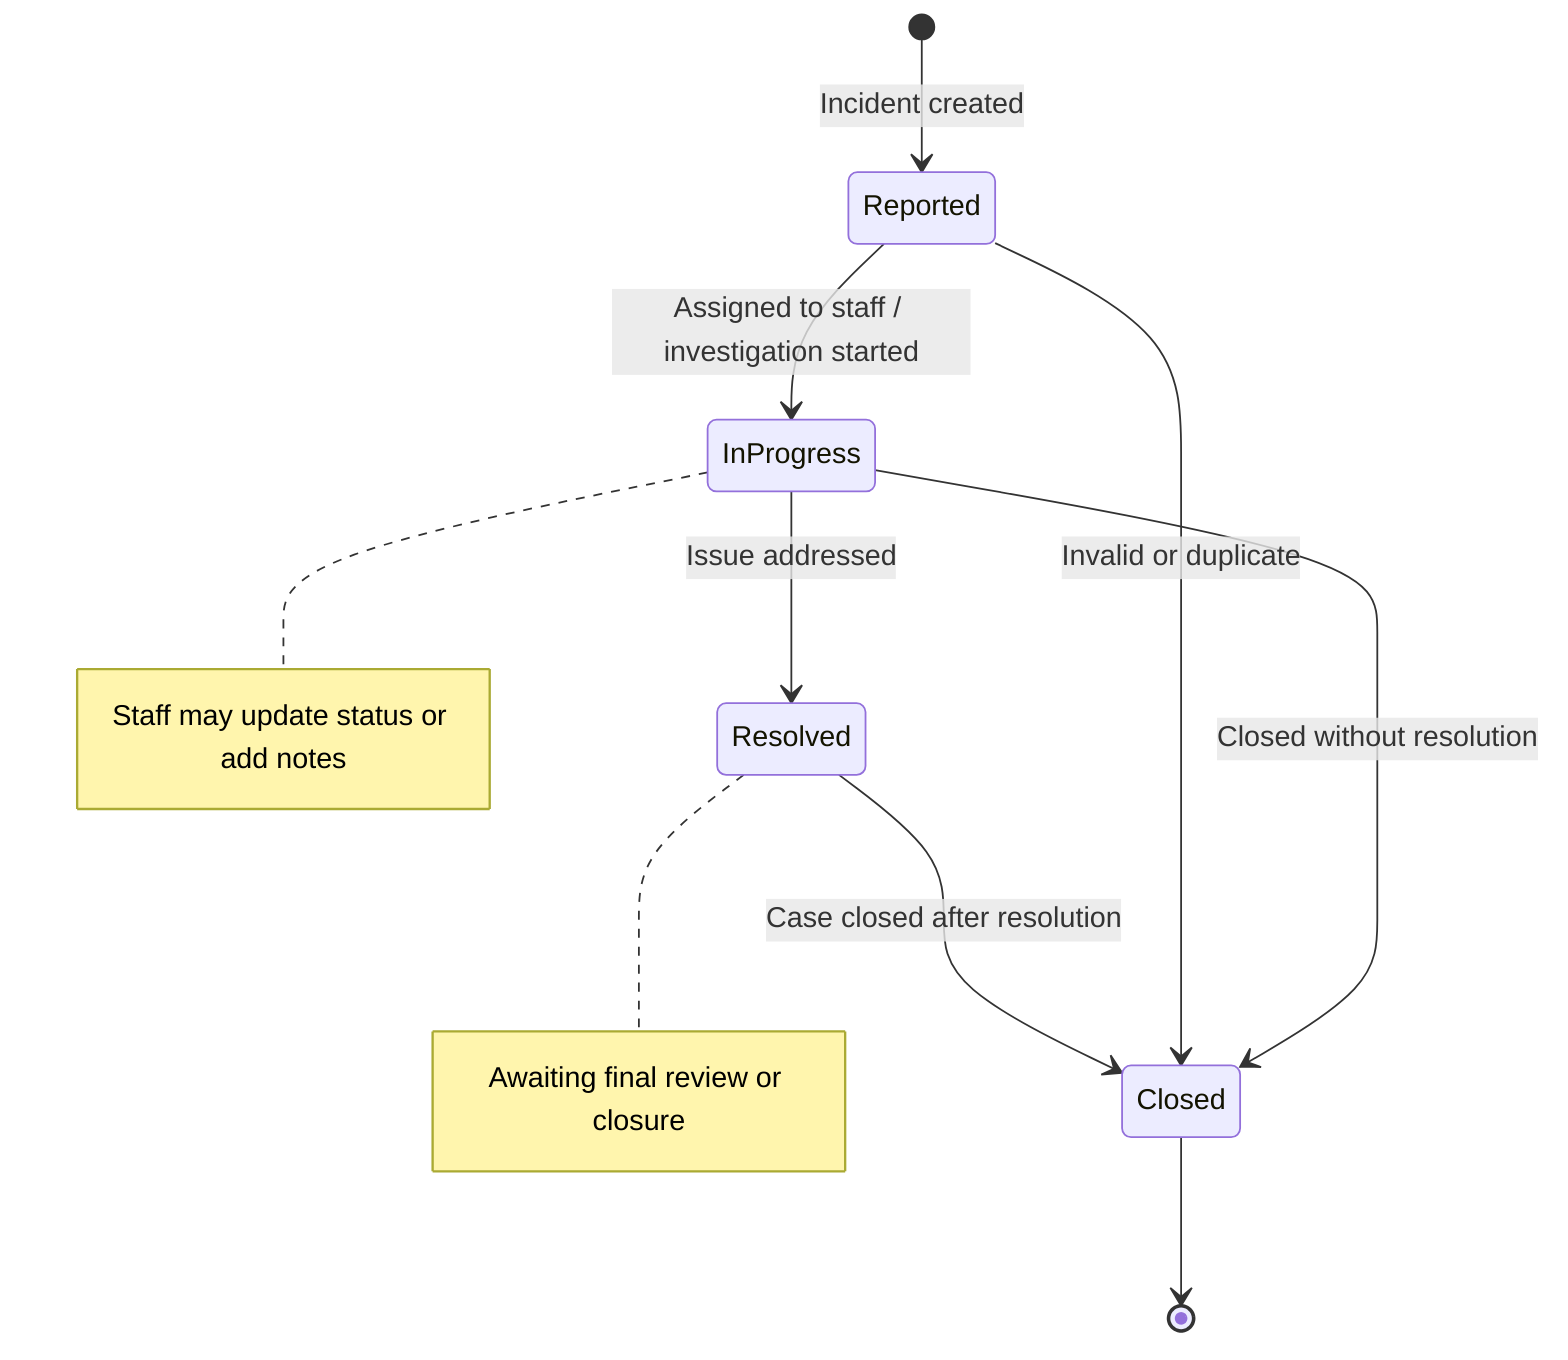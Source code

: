 stateDiagram-v2
    [*] --> Reported : Incident created
    Reported --> InProgress : Assigned to staff / investigation started
    InProgress --> Resolved : Issue addressed
    InProgress --> Closed : Closed without resolution
    Reported --> Closed : Invalid or duplicate
    Resolved --> Closed : Case closed after resolution
    Closed --> [*]
    note right of InProgress
        Staff may update status or add notes
    end note
    note right of Resolved
        Awaiting final review or closure
    end note